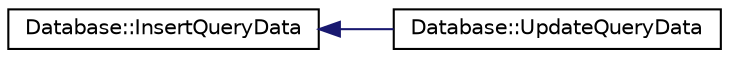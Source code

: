 digraph "Graphical Class Hierarchy"
{
 // LATEX_PDF_SIZE
  edge [fontname="Helvetica",fontsize="10",labelfontname="Helvetica",labelfontsize="10"];
  node [fontname="Helvetica",fontsize="10",shape=record];
  rankdir="LR";
  Node0 [label="Database::InsertQueryData",height=0.2,width=0.4,color="black", fillcolor="white", style="filled",URL="$class_database_1_1_insert_query_data.html",tooltip=" "];
  Node0 -> Node1 [dir="back",color="midnightblue",fontsize="10",style="solid",fontname="Helvetica"];
  Node1 [label="Database::UpdateQueryData",height=0.2,width=0.4,color="black", fillcolor="white", style="filled",URL="$class_database_1_1_update_query_data.html",tooltip=" "];
}
